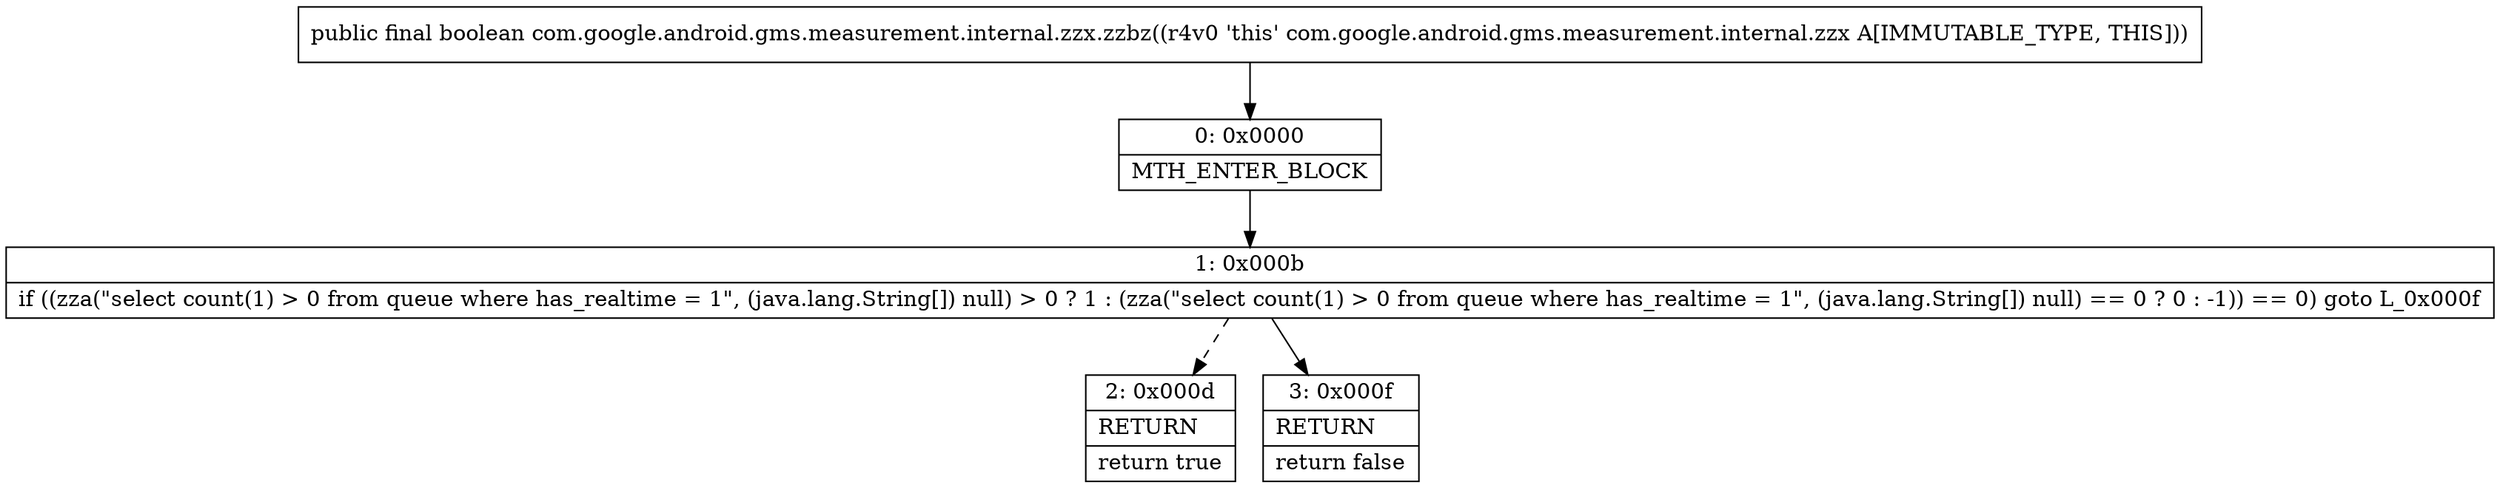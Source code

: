digraph "CFG forcom.google.android.gms.measurement.internal.zzx.zzbz()Z" {
Node_0 [shape=record,label="{0\:\ 0x0000|MTH_ENTER_BLOCK\l}"];
Node_1 [shape=record,label="{1\:\ 0x000b|if ((zza(\"select count(1) \> 0 from queue where has_realtime = 1\", (java.lang.String[]) null) \> 0 ? 1 : (zza(\"select count(1) \> 0 from queue where has_realtime = 1\", (java.lang.String[]) null) == 0 ? 0 : \-1)) == 0) goto L_0x000f\l}"];
Node_2 [shape=record,label="{2\:\ 0x000d|RETURN\l|return true\l}"];
Node_3 [shape=record,label="{3\:\ 0x000f|RETURN\l|return false\l}"];
MethodNode[shape=record,label="{public final boolean com.google.android.gms.measurement.internal.zzx.zzbz((r4v0 'this' com.google.android.gms.measurement.internal.zzx A[IMMUTABLE_TYPE, THIS])) }"];
MethodNode -> Node_0;
Node_0 -> Node_1;
Node_1 -> Node_2[style=dashed];
Node_1 -> Node_3;
}

